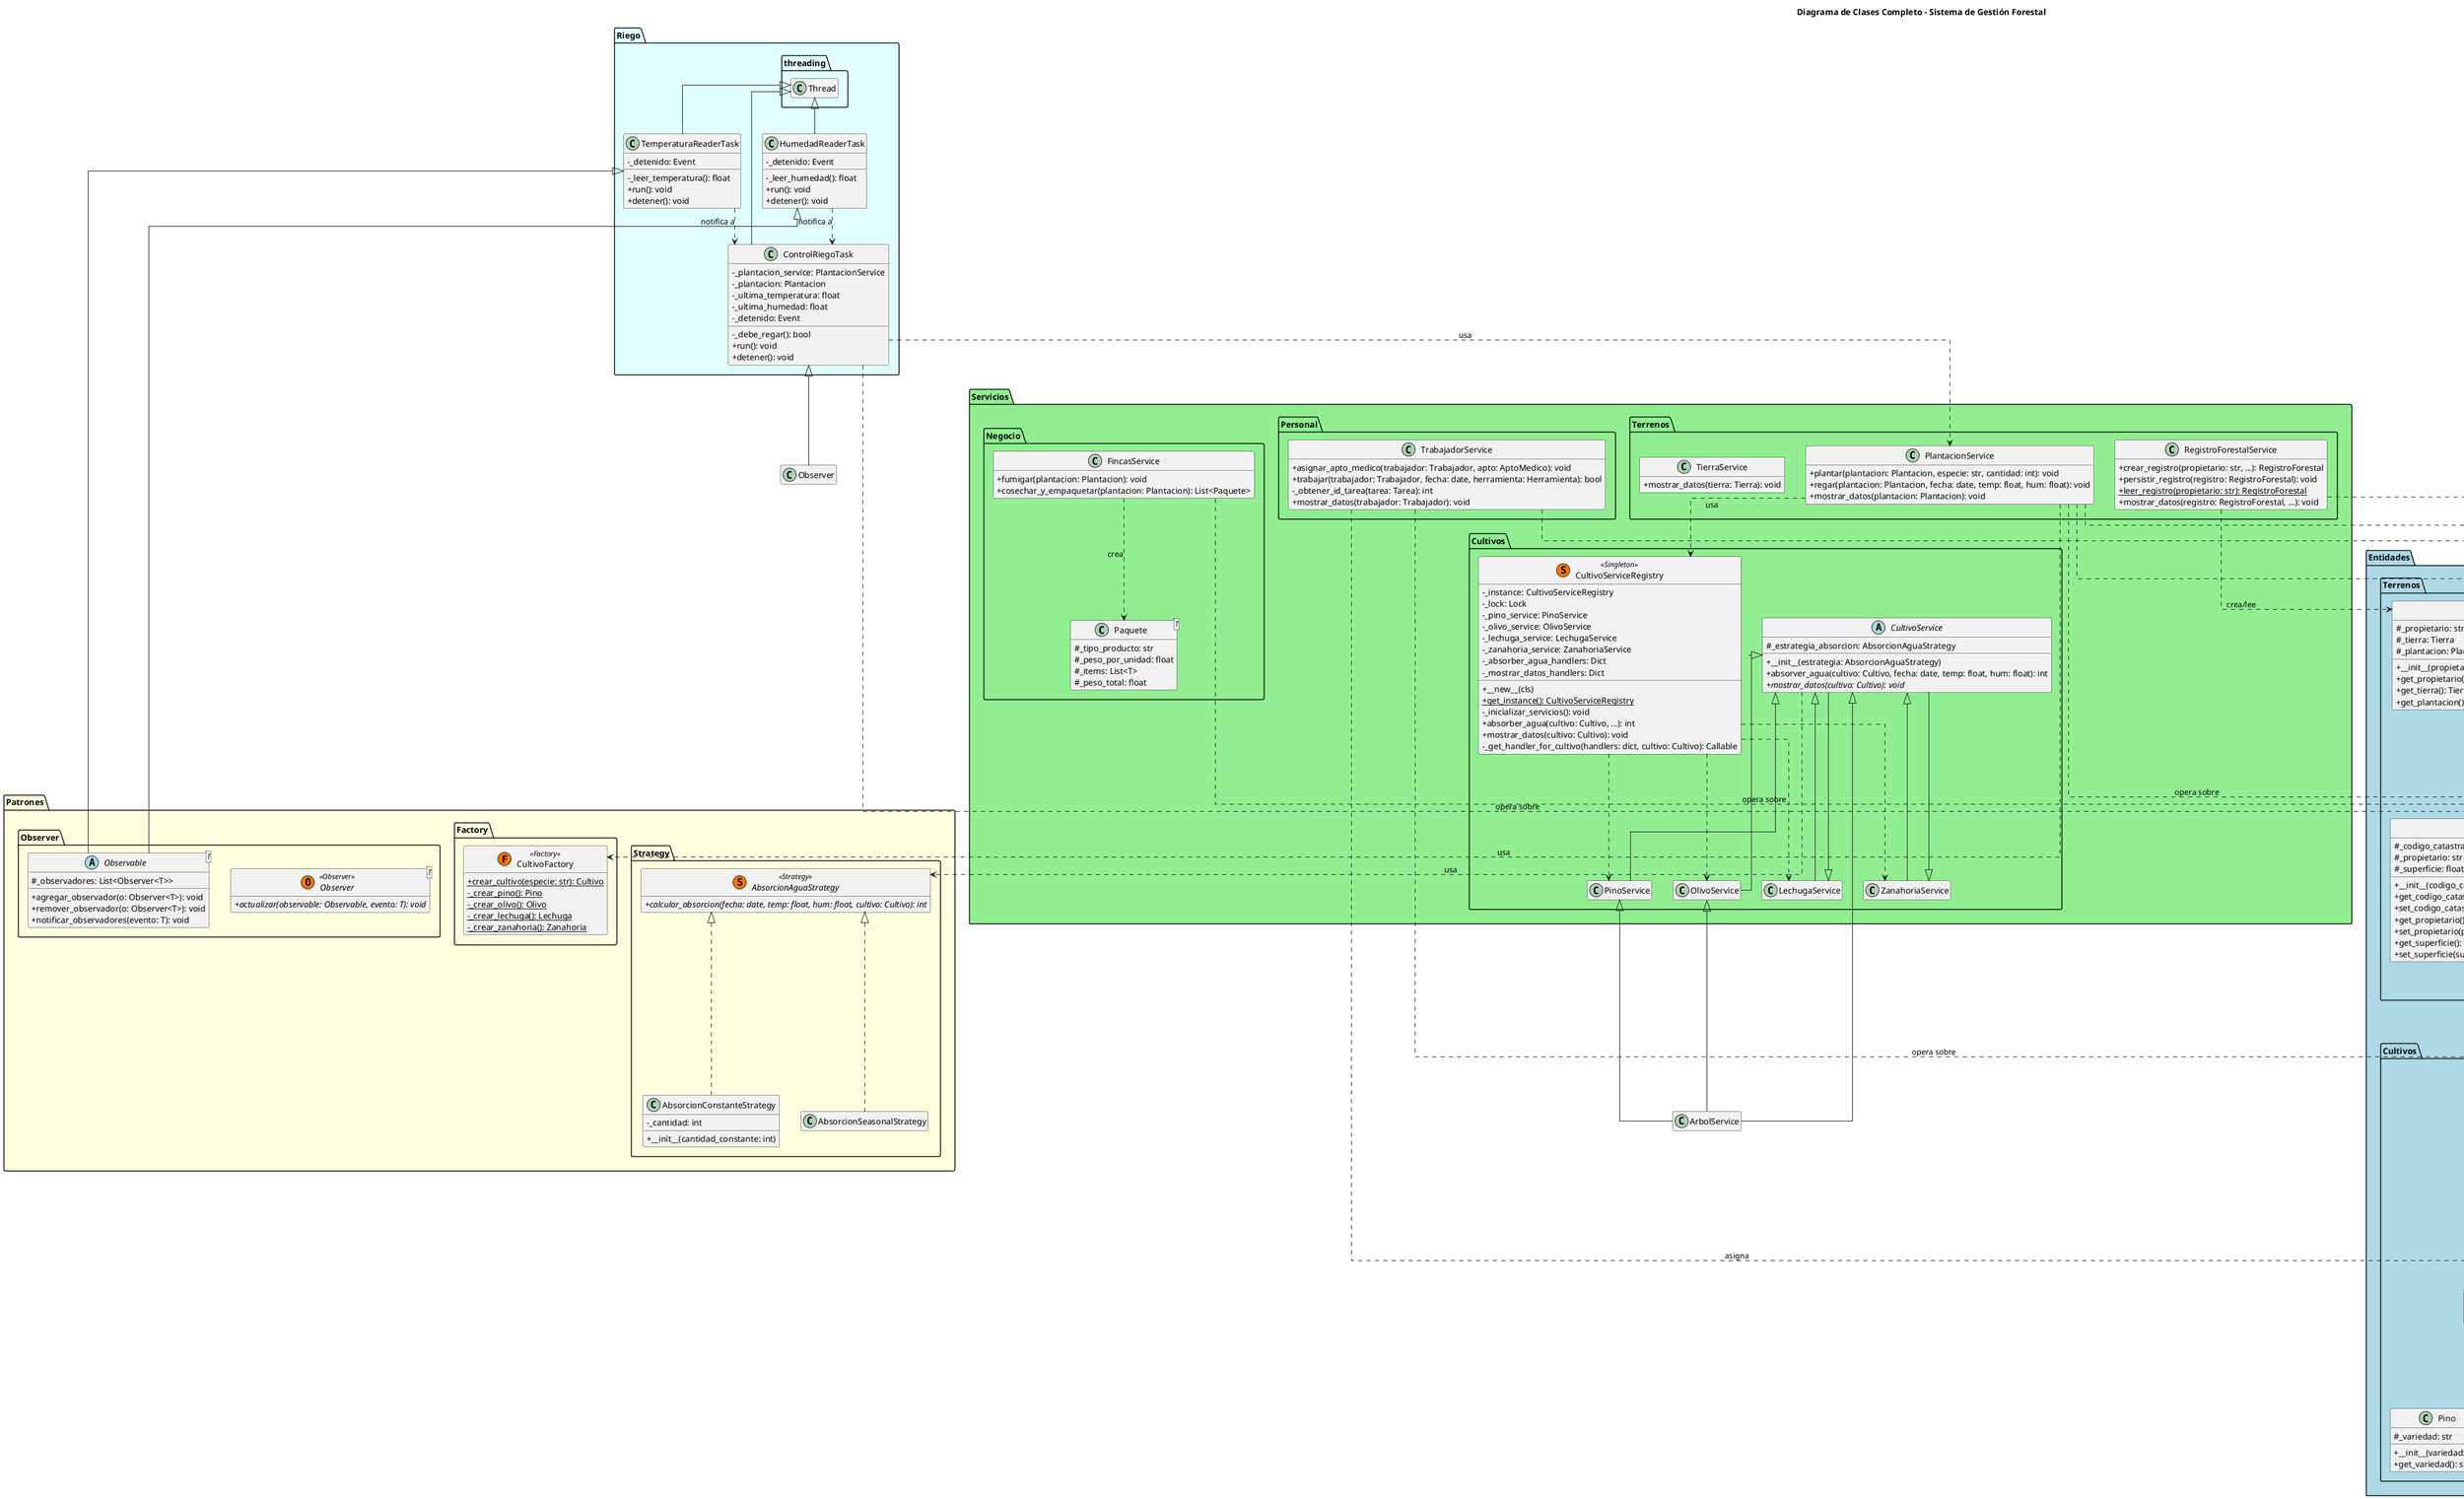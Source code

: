 @startuml

title Diagrama de Clases Completo - Sistema de Gestión Forestal

' Settings
hide empty members
skinparam classAttributeIconSize 0
skinparam linetype ortho

' Packages for each layer/domain
package "Entidades" <<Folder>> #LightBlue {
    package "Cultivos" <<Folder>> {
        abstract class Cultivo {
            # _agua: float
            # _superficie: float
            + __init__(agua: float, superficie: float)
            + get_agua(): float
            + set_agua(agua: float): void
            + get_superficie(): float
            + set_superficie(superficie: float): void
        }

        abstract class Arbol extends Cultivo {
            + __init__(agua: float, superficie: float)
        }

        abstract class Hortaliza extends Cultivo {
            # _invernadero: bool
            + __init__(agua: float, superficie: float, invernadero: bool)
            + requiere_invernadero(): bool
        }

        class Pino extends Arbol {
            # _variedad: str
            + __init__(variedad: str)
            + get_variedad(): str
        }

        class Olivo extends Arbol {
            # _produce_aceitunas: bool
            + __init__(produce_aceitunas: bool)
            + produce_aceitunas(): bool
        }

        class Lechuga extends Hortaliza {
            # _tipo_hoja: str
            + __init__(tipo_hoja: str)
            + get_tipo_hoja(): str
        }

        class Zanahoria extends Hortaliza {
            # _color: str
            + __init__(color: str)
            + get_color(): str
        }
    }

    package "Terrenos" <<Folder>> {
        class Tierra {
            # _codigo_catastral: str
            # _propietario: str
            # _superficie: float
            + __init__(codigo_catastral: str, propietario: str, superficie: float)
            + get_codigo_catastral(): str
            + set_codigo_catastral(codigo: str): void
            + get_propietario(): str
            + set_propietario(propietario: str): void
            + get_superficie(): float
            + set_superficie(superficie: float): void
        }

        class Plantacion {
            # _superficie_total: float
            # _superficie_disponible: float
            # _agua_disponible: float
            # _cultivos: List<Cultivo>
            # _trabajadores: List<Trabajador>
            + __init__(superficie: float)
            + get_superficie_total(): float
            + get_superficie_disponible(): float
            + set_superficie_disponible(superficie: float): void
            + get_agua_disponible(): float
            + set_agua_disponible(agua: float): void
            + get_cultivos(): List<Cultivo>
            + agregar_cultivo(cultivo: Cultivo): void
            + get_trabajadores(): List<Trabajador>
            + agregar_trabajador(trabajador: Trabajador): void
        }

        class RegistroForestal {
            # _propietario: str
            # _tierra: Tierra
            # _plantacion: Plantacion
            + __init__(propietario: str, tierra: Tierra, plantacion: Plantacion)
            + get_propietario(): str
            + get_tierra(): Tierra
            + get_plantacion(): Plantacion
        }
    }

    package "Personal" <<Folder>> {
        class Trabajador {
            # _nombre: str
            # _apellido: str
            # _dni: str
            # _apto_medico: AptoMedico
            # _tareas: List<Tarea>
            + __init__(nombre: str, apellido: str, dni: str)
            + get_nombre_completo(): str
            + get_dni(): str
            + get_apto_medico(): AptoMedico
            + set_apto_medico(apto: AptoMedico): void
            + get_tareas(): List<Tarea>
            + asignar_tarea(tarea: Tarea): void
        }

        class Tarea {
            - _next_id: int
            - _lock: Lock
            # _id: int
            # _descripcion: str
            # _duracion_horas: int
            + __init__(descripcion: str, duracion_horas: int)
            + get_id(): int
            + get_descripcion(): str
            + get_duracion_horas(): int
        }

        class AptoMedico {
            # _fecha_emision: date
            # _fecha_vencimiento: date
            # _es_apto: bool
            + __init__(fecha_emision: date, fecha_vencimiento: date, es_apto: bool)
            + get_fecha_emision(): date
            + get_fecha_vencimiento(): date
            + es_apto(): bool
            + esta_vencido(fecha_actual: date): bool
        }

        class Herramienta {
            # _nombre: str
            # _tipo: str
            + __init__(nombre: str, tipo: str)
            + get_nombre(): str
            + get_tipo(): str
        }
    }
}

package "Servicios" <<Folder>> #LightGreen {
    package "Cultivos" <<Folder>> {
        abstract class CultivoService {
            # _estrategia_absorcion: AbsorcionAguaStrategy
            + __init__(estrategia: AbsorcionAguaStrategy)
            + absorver_agua(cultivo: Cultivo, fecha: date, temp: float, hum: float): int
            + {abstract} mostrar_datos(cultivo: Cultivo): void
        }
        class PinoService extends CultivoService {}
        class OlivoService extends CultivoService {}
        class LechugaService extends CultivoService {}
        class ZanahoriaService extends CultivoService {}
        
        class CultivoServiceRegistry << (S, #FF7700) Singleton >> {
            - _instance: CultivoServiceRegistry
            - _lock: Lock
            - _pino_service: PinoService
            - _olivo_service: OlivoService
            - _lechuga_service: LechugaService
            - _zanahoria_service: ZanahoriaService
            - _absorber_agua_handlers: Dict
            - _mostrar_datos_handlers: Dict
            + __new__(cls)
            + {static} get_instance(): CultivoServiceRegistry
            - _inicializar_servicios(): void
            + absorber_agua(cultivo: Cultivo, ...): int
            + mostrar_datos(cultivo: Cultivo): void
            - _get_handler_for_cultivo(handlers: dict, cultivo: Cultivo): Callable
        }
    }
    package "Terrenos" <<Folder>> {
        class PlantacionService {
            + plantar(plantacion: Plantacion, especie: str, cantidad: int): void
            + regar(plantacion: Plantacion, fecha: date, temp: float, hum: float): void
            + mostrar_datos(plantacion: Plantacion): void
        }
        class RegistroForestalService {
            + crear_registro(propietario: str, ...): RegistroForestal
            + persistir_registro(registro: RegistroForestal): void
            + {static} leer_registro(propietario: str): RegistroForestal
            + mostrar_datos(registro: RegistroForestal, ...): void
        }
        class TierraService {
            + mostrar_datos(tierra: Tierra): void
        }
    }
    package "Personal" <<Folder>> {
        class TrabajadorService {
            + asignar_apto_medico(trabajador: Trabajador, apto: AptoMedico): void
            + trabajar(trabajador: Trabajador, fecha: date, herramienta: Herramienta): bool
            - _obtener_id_tarea(tarea: Tarea): int
            + mostrar_datos(trabajador: Trabajador): void
        }
    }
    package "Negocio" <<Folder>> {
        class FincasService {
            + fumigar(plantacion: Plantacion): void
            + cosechar_y_empaquetar(plantacion: Plantacion): List<Paquete>
        }
        class Paquete<T> {
            # _tipo_producto: str
            # _peso_por_unidad: float
            # _items: List<T>
            # _peso_total: float
        }
    }
}

package "Patrones" <<Folder>> #LightYellow {
    package "Factory" <<Folder>> {
        class CultivoFactory << (F, #FF7700) Factory >> {
            + {static} crear_cultivo(especie: str): Cultivo
            - {static} _crear_pino(): Pino
            - {static} _crear_olivo(): Olivo
            - {static} _crear_lechuga(): Lechuga
            - {static} _crear_zanahoria(): Zanahoria
        }
    }
    package "Strategy" <<Folder>> {
        interface AbsorcionAguaStrategy << (S, #FF7700) Strategy >> {
            + {abstract} calcular_absorcion(fecha: date, temp: float, hum: float, cultivo: Cultivo): int
        }
        class AbsorcionConstanteStrategy implements AbsorcionAguaStrategy {
            - _cantidad: int
            + __init__(cantidad_constante: int)
        }
        class AbsorcionSeasonalStrategy implements AbsorcionAguaStrategy {}
    }
    package "Observer" <<Folder>> {
        interface Observer<T> << (O, #FF7700) Observer >> {
            + {abstract} actualizar(observable: Observable, evento: T): void
        }
        abstract class Observable<T> {
            # _observadores: List<Observer<T>>
            + agregar_observador(o: Observer<T>): void
            + remover_observador(o: Observer<T>): void
            + notificar_observadores(evento: T): void
        }
    }
}

package "Riego" <<Folder>> #LightCyan {
    class TemperaturaReaderTask extends "threading.Thread" {
        - _detenido: Event
        - _leer_temperatura(): float
        + run(): void
        + detener(): void
    }
    class HumedadReaderTask extends "threading.Thread" {
        - _detenido: Event
        - _leer_humedad(): float
        + run(): void
        + detener(): void
    }
    class ControlRiegoTask extends "threading.Thread" {
        - _plantacion_service: PlantacionService
        - _plantacion: Plantacion
        - _ultima_temperatura: float
        - _ultima_humedad: float
        - _detenido: Event
        - _debe_regar(): bool
        + run(): void
        + detener(): void
    }
}

package "Excepciones" <<Folder>> #LightPink {
    class ForestacionException extends Exception {}
    class AguaAgotadaException extends ForestacionException {}
    class SuperficieInsuficienteException extends ForestacionException {}
    class PersistenciaException extends ForestacionException {}
}


' === Relationships ===

' Herencia
Arbol <|-- Cultivo
Hortaliza <|-- Cultivo
Pino <|-- Arbol
Olivo <|-- Arbol
Lechuga <|-- Hortaliza
Zanahoria <|-- Hortaliza

CultivoService <|-- ArbolService
PinoService <|-- ArbolService
OlivoService <|-- ArbolService
LechugaService <|-- CultivoService
ZanahoriaService <|-- CultivoService

TemperaturaReaderTask <|-- Observable
HumedadReaderTask <|-- Observable
ControlRiegoTask <|-- Observer

' Composición y Agregación
RegistroForestal *-- "1" Tierra
RegistroForestal *-- "1" Plantacion

Plantacion "1" *-- "0..*" Cultivo
Plantacion "1" o-- "0..*" Trabajador

Trabajador "1" o-- "0..1" AptoMedico
Trabajador "1" *-- "0..*" Tarea

' Dependencias (uso)
PlantacionService ..> CultivoFactory : "usa"
PlantacionService ..> CultivoServiceRegistry : "usa"
PlantacionService ..> Plantacion : "opera sobre"
PlantacionService ..> SuperficieInsuficienteException : "lanza"
PlantacionService ..> AguaAgotadaException : "lanza"

FincasService ..> Plantacion : "opera sobre"
FincasService ..> Paquete : "crea"

RegistroForestalService ..> RegistroForestal : "crea/lee"
RegistroForestalService ..> PersistenciaException : "lanza"

TrabajadorService ..> Trabajador : "opera sobre"
TrabajadorService ..> AptoMedico : "asigna"
TrabajadorService ..> Herramienta : "usa"

CultivoServiceRegistry ..> PinoService
CultivoServiceRegistry ..> OlivoService
CultivoServiceRegistry ..> LechugaService
CultivoServiceRegistry ..> ZanahoriaService

CultivoService ..> AbsorcionAguaStrategy : "usa"

ControlRiegoTask ..> PlantacionService : "usa"
ControlRiegoTask ..> Plantacion : "opera sobre"
TemperaturaReaderTask ..> ControlRiegoTask : "notifica a"
HumedadReaderTask ..> ControlRiegoTask : "notifica a"

@enduml
